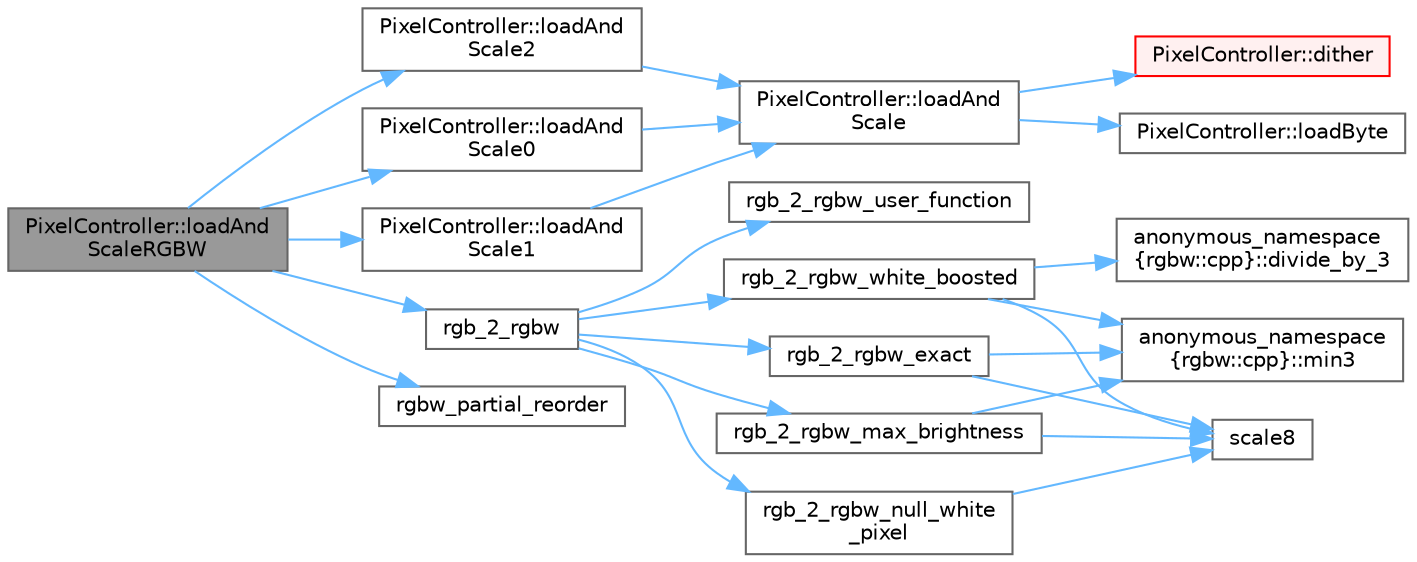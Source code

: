digraph "PixelController::loadAndScaleRGBW"
{
 // LATEX_PDF_SIZE
  bgcolor="transparent";
  edge [fontname=Helvetica,fontsize=10,labelfontname=Helvetica,labelfontsize=10];
  node [fontname=Helvetica,fontsize=10,shape=box,height=0.2,width=0.4];
  rankdir="LR";
  Node1 [id="Node000001",label="PixelController::loadAnd\lScaleRGBW",height=0.2,width=0.4,color="gray40", fillcolor="grey60", style="filled", fontcolor="black",tooltip=" "];
  Node1 -> Node2 [id="edge1_Node000001_Node000002",color="steelblue1",style="solid",tooltip=" "];
  Node2 [id="Node000002",label="PixelController::loadAnd\lScale0",height=0.2,width=0.4,color="grey40", fillcolor="white", style="filled",URL="$d0/dee/struct_pixel_controller.html#a4afe8b8ec93c89308fe185b1eb164ff6",tooltip="non-template alias of loadAndScale<0>()"];
  Node2 -> Node3 [id="edge2_Node000002_Node000003",color="steelblue1",style="solid",tooltip=" "];
  Node3 [id="Node000003",label="PixelController::loadAnd\lScale",height=0.2,width=0.4,color="grey40", fillcolor="white", style="filled",URL="$d0/dee/struct_pixel_controller.html#a56fc5e5bf305e1760198c0a69ac85ff9",tooltip="Loads, dithers, and scales a single byte for a given output slot, using class dither and scale values..."];
  Node3 -> Node4 [id="edge3_Node000003_Node000004",color="steelblue1",style="solid",tooltip=" "];
  Node4 [id="Node000004",label="PixelController::dither",height=0.2,width=0.4,color="red", fillcolor="#FFF0F0", style="filled",URL="$d0/dee/struct_pixel_controller.html#aa2a1b38058a62a4337605425e482202f",tooltip="Calculate a dither value using the per-channel dither data."];
  Node3 -> Node6 [id="edge4_Node000003_Node000006",color="steelblue1",style="solid",tooltip=" "];
  Node6 [id="Node000006",label="PixelController::loadByte",height=0.2,width=0.4,color="grey40", fillcolor="white", style="filled",URL="$d0/dee/struct_pixel_controller.html#a75ef76fbecdc9b39b01eeab216845d9d",tooltip="Read a byte of LED data."];
  Node1 -> Node7 [id="edge5_Node000001_Node000007",color="steelblue1",style="solid",tooltip=" "];
  Node7 [id="Node000007",label="PixelController::loadAnd\lScale1",height=0.2,width=0.4,color="grey40", fillcolor="white", style="filled",URL="$d0/dee/struct_pixel_controller.html#ae570967d1b674970cf472feb379f248f",tooltip="non-template alias of loadAndScale<1>()"];
  Node7 -> Node3 [id="edge6_Node000007_Node000003",color="steelblue1",style="solid",tooltip=" "];
  Node1 -> Node8 [id="edge7_Node000001_Node000008",color="steelblue1",style="solid",tooltip=" "];
  Node8 [id="Node000008",label="PixelController::loadAnd\lScale2",height=0.2,width=0.4,color="grey40", fillcolor="white", style="filled",URL="$d0/dee/struct_pixel_controller.html#af5a5f12205a4187aa4df499b8224ed35",tooltip="non-template alias of loadAndScale<2>()"];
  Node8 -> Node3 [id="edge8_Node000008_Node000003",color="steelblue1",style="solid",tooltip=" "];
  Node1 -> Node9 [id="edge9_Node000001_Node000009",color="steelblue1",style="solid",tooltip=" "];
  Node9 [id="Node000009",label="rgb_2_rgbw",height=0.2,width=0.4,color="grey40", fillcolor="white", style="filled",URL="$d7/dbb/rgbw_8h.html#ae9cf94c7bddcd484c4f03b0c69b7770a",tooltip="Converts RGB to RGBW using one of the functions."];
  Node9 -> Node10 [id="edge10_Node000009_Node000010",color="steelblue1",style="solid",tooltip=" "];
  Node10 [id="Node000010",label="rgb_2_rgbw_exact",height=0.2,width=0.4,color="grey40", fillcolor="white", style="filled",URL="$d1/d8d/rgbw_8cpp.html#ac22f7204d0501031d2431e7b2f67c25c",tooltip="Converts RGB to RGBW using a color transfer method from saturated color channels to white."];
  Node10 -> Node11 [id="edge11_Node000010_Node000011",color="steelblue1",style="solid",tooltip=" "];
  Node11 [id="Node000011",label="anonymous_namespace\l\{rgbw::cpp\}::min3",height=0.2,width=0.4,color="grey40", fillcolor="white", style="filled",URL="$d5/d9e/namespaceanonymous__namespace_02rgbw_8cpp_03.html#a81ced55db6e7d50e84ce729e6bf3223d",tooltip=" "];
  Node10 -> Node12 [id="edge12_Node000010_Node000012",color="steelblue1",style="solid",tooltip=" "];
  Node12 [id="Node000012",label="scale8",height=0.2,width=0.4,color="grey40", fillcolor="white", style="filled",URL="$d0/da8/group___scaling.html#gad7535ccda9c92470c4e6ee0265585555",tooltip="Scale one byte by a second one, which is treated as the numerator of a fraction whose denominator is ..."];
  Node9 -> Node13 [id="edge13_Node000009_Node000013",color="steelblue1",style="solid",tooltip=" "];
  Node13 [id="Node000013",label="rgb_2_rgbw_max_brightness",height=0.2,width=0.4,color="grey40", fillcolor="white", style="filled",URL="$d1/d8d/rgbw_8cpp.html#a07e94168baddf333cdc5673f28285aa9",tooltip="The minimum brigthness of the RGB channels is used to set the W channel."];
  Node13 -> Node11 [id="edge14_Node000013_Node000011",color="steelblue1",style="solid",tooltip=" "];
  Node13 -> Node12 [id="edge15_Node000013_Node000012",color="steelblue1",style="solid",tooltip=" "];
  Node9 -> Node14 [id="edge16_Node000009_Node000014",color="steelblue1",style="solid",tooltip=" "];
  Node14 [id="Node000014",label="rgb_2_rgbw_null_white\l_pixel",height=0.2,width=0.4,color="grey40", fillcolor="white", style="filled",URL="$d1/d8d/rgbw_8cpp.html#a026bfd212bc23d24cf2e8cc5a9ab5b9e",tooltip="Converts RGB to RGBW with the W channel set to black, always."];
  Node14 -> Node12 [id="edge17_Node000014_Node000012",color="steelblue1",style="solid",tooltip=" "];
  Node9 -> Node15 [id="edge18_Node000009_Node000015",color="steelblue1",style="solid",tooltip=" "];
  Node15 [id="Node000015",label="rgb_2_rgbw_user_function",height=0.2,width=0.4,color="grey40", fillcolor="white", style="filled",URL="$d1/d8d/rgbw_8cpp.html#a03a50e79b032a49c951919b9570d18f5",tooltip=" "];
  Node9 -> Node16 [id="edge19_Node000009_Node000016",color="steelblue1",style="solid",tooltip=" "];
  Node16 [id="Node000016",label="rgb_2_rgbw_white_boosted",height=0.2,width=0.4,color="grey40", fillcolor="white", style="filled",URL="$d1/d8d/rgbw_8cpp.html#aa6e2b44325da0172a48b20940b6e5fdf",tooltip="Converts RGB to RGBW with a boosted white channel."];
  Node16 -> Node17 [id="edge20_Node000016_Node000017",color="steelblue1",style="solid",tooltip=" "];
  Node17 [id="Node000017",label="anonymous_namespace\l\{rgbw::cpp\}::divide_by_3",height=0.2,width=0.4,color="grey40", fillcolor="white", style="filled",URL="$d5/d9e/namespaceanonymous__namespace_02rgbw_8cpp_03.html#aa548790ff732b63dd9564ca586f07015",tooltip=" "];
  Node16 -> Node11 [id="edge21_Node000016_Node000011",color="steelblue1",style="solid",tooltip=" "];
  Node16 -> Node12 [id="edge22_Node000016_Node000012",color="steelblue1",style="solid",tooltip=" "];
  Node1 -> Node18 [id="edge23_Node000001_Node000018",color="steelblue1",style="solid",tooltip=" "];
  Node18 [id="Node000018",label="rgbw_partial_reorder",height=0.2,width=0.4,color="grey40", fillcolor="white", style="filled",URL="$d1/d8d/rgbw_8cpp.html#a8ccb0b40cfa42bb4e4e259c5443e9472",tooltip=" "];
}

